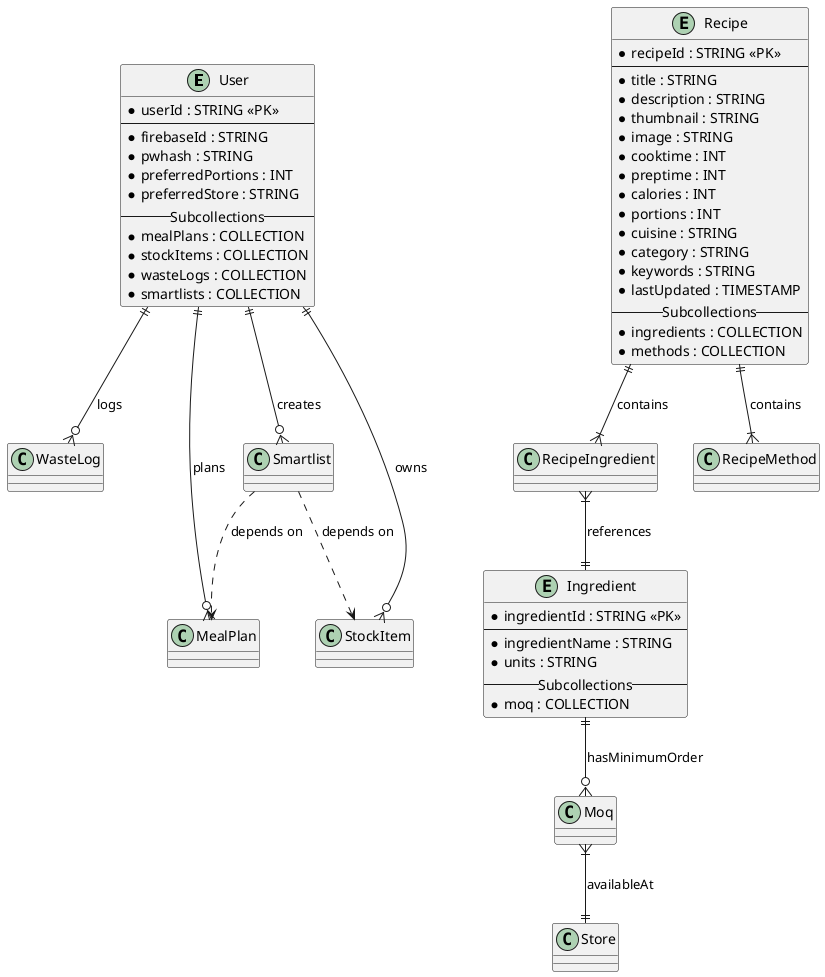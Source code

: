 @startuml

entity User {
  * userId : STRING <<PK>>
  --
  * firebaseId : STRING
  * pwhash : STRING
  * preferredPortions : INT
  * preferredStore : STRING
  -- Subcollections --
  * mealPlans : COLLECTION
  * stockItems : COLLECTION
  * wasteLogs : COLLECTION
  * smartlists : COLLECTION
}

entity Recipe {
  * recipeId : STRING <<PK>>
  --
  * title : STRING
  * description : STRING
  * thumbnail : STRING
  * image : STRING
  * cooktime : INT
  * preptime : INT
  * calories : INT
  * portions : INT
  * cuisine : STRING
  * category : STRING
  * keywords : STRING
  * lastUpdated : TIMESTAMP
  -- Subcollections --
  * ingredients : COLLECTION
  * methods : COLLECTION
}

entity Ingredient {
  * ingredientId : STRING <<PK>>
  --
  * ingredientName : STRING
  * units : STRING
  -- Subcollections --
  * moq : COLLECTION
}

User ||--o{ WasteLog : logs
User ||--o{ Smartlist : creates
User ||--o{ MealPlan : plans
User ||--o{ StockItem : owns

Recipe ||--|{ RecipeIngredient : contains
RecipeIngredient }|--|| Ingredient : references
Recipe ||--|{ RecipeMethod : contains

Ingredient ||--o{ Moq : hasMinimumOrder
Moq }|--|| Store : availableAt

Smartlist ..> MealPlan : depends on
Smartlist ..> StockItem : depends on

@enduml

